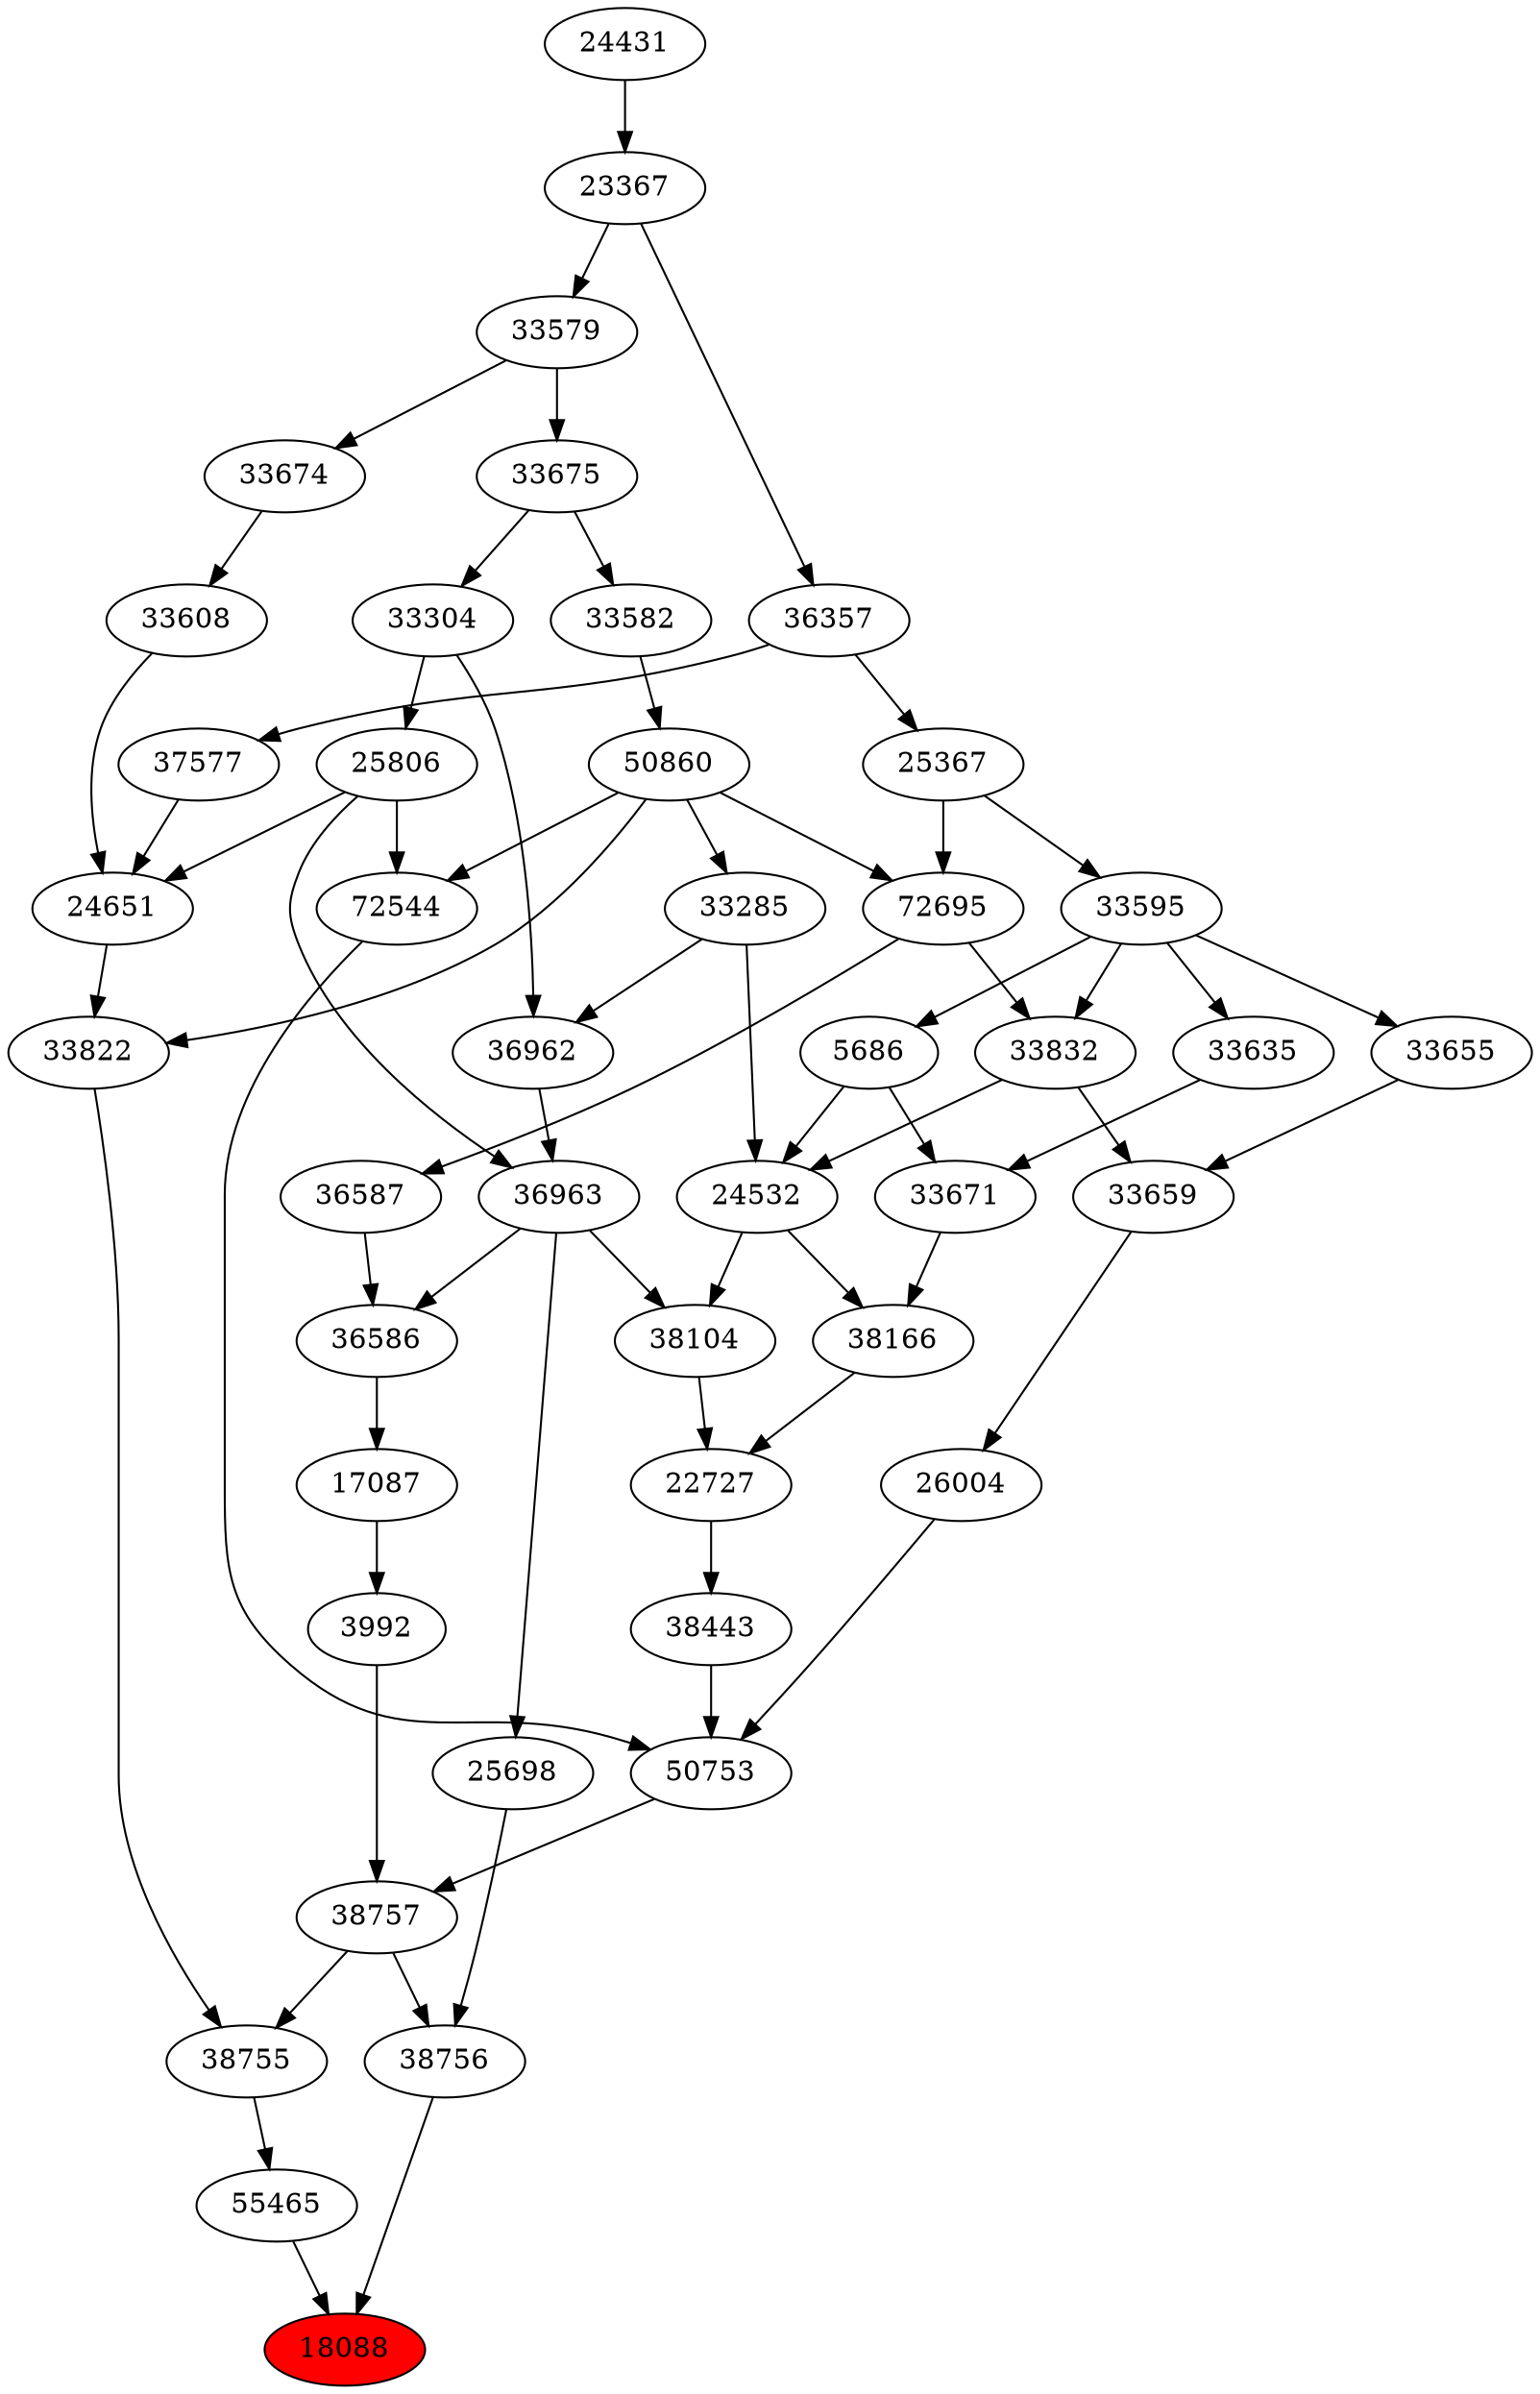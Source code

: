 strict digraph{ 
18088 [label="18088" fillcolor=red style=filled]
55465 -> 18088
38756 -> 18088
55465 [label="55465"]
38755 -> 55465
38756 [label="38756"]
38757 -> 38756
25698 -> 38756
38755 [label="38755"]
38757 -> 38755
33822 -> 38755
38757 [label="38757"]
50753 -> 38757
3992 -> 38757
25698 [label="25698"]
36963 -> 25698
33822 [label="33822"]
24651 -> 33822
50860 -> 33822
50753 [label="50753"]
72544 -> 50753
38443 -> 50753
26004 -> 50753
3992 [label="3992"]
17087 -> 3992
36963 [label="36963"]
36962 -> 36963
25806 -> 36963
24651 [label="24651"]
25806 -> 24651
33608 -> 24651
37577 -> 24651
50860 [label="50860"]
33582 -> 50860
72544 [label="72544"]
50860 -> 72544
25806 -> 72544
38443 [label="38443"]
22727 -> 38443
26004 [label="26004"]
33659 -> 26004
17087 [label="17087"]
36586 -> 17087
36962 [label="36962"]
33285 -> 36962
33304 -> 36962
25806 [label="25806"]
33304 -> 25806
33608 [label="33608"]
33674 -> 33608
37577 [label="37577"]
36357 -> 37577
33582 [label="33582"]
33675 -> 33582
22727 [label="22727"]
38104 -> 22727
38166 -> 22727
33659 [label="33659"]
33655 -> 33659
33832 -> 33659
36586 [label="36586"]
36587 -> 36586
36963 -> 36586
33285 [label="33285"]
50860 -> 33285
33304 [label="33304"]
33675 -> 33304
33674 [label="33674"]
33579 -> 33674
36357 [label="36357"]
23367 -> 36357
33675 [label="33675"]
33579 -> 33675
38104 [label="38104"]
24532 -> 38104
36963 -> 38104
38166 [label="38166"]
24532 -> 38166
33671 -> 38166
33655 [label="33655"]
33595 -> 33655
33832 [label="33832"]
72695 -> 33832
33595 -> 33832
36587 [label="36587"]
72695 -> 36587
33579 [label="33579"]
23367 -> 33579
23367 [label="23367"]
24431 -> 23367
24532 [label="24532"]
33285 -> 24532
5686 -> 24532
33832 -> 24532
33671 [label="33671"]
5686 -> 33671
33635 -> 33671
33595 [label="33595"]
25367 -> 33595
72695 [label="72695"]
50860 -> 72695
25367 -> 72695
24431 [label="24431"]
5686 [label="5686"]
33595 -> 5686
33635 [label="33635"]
33595 -> 33635
25367 [label="25367"]
36357 -> 25367
}